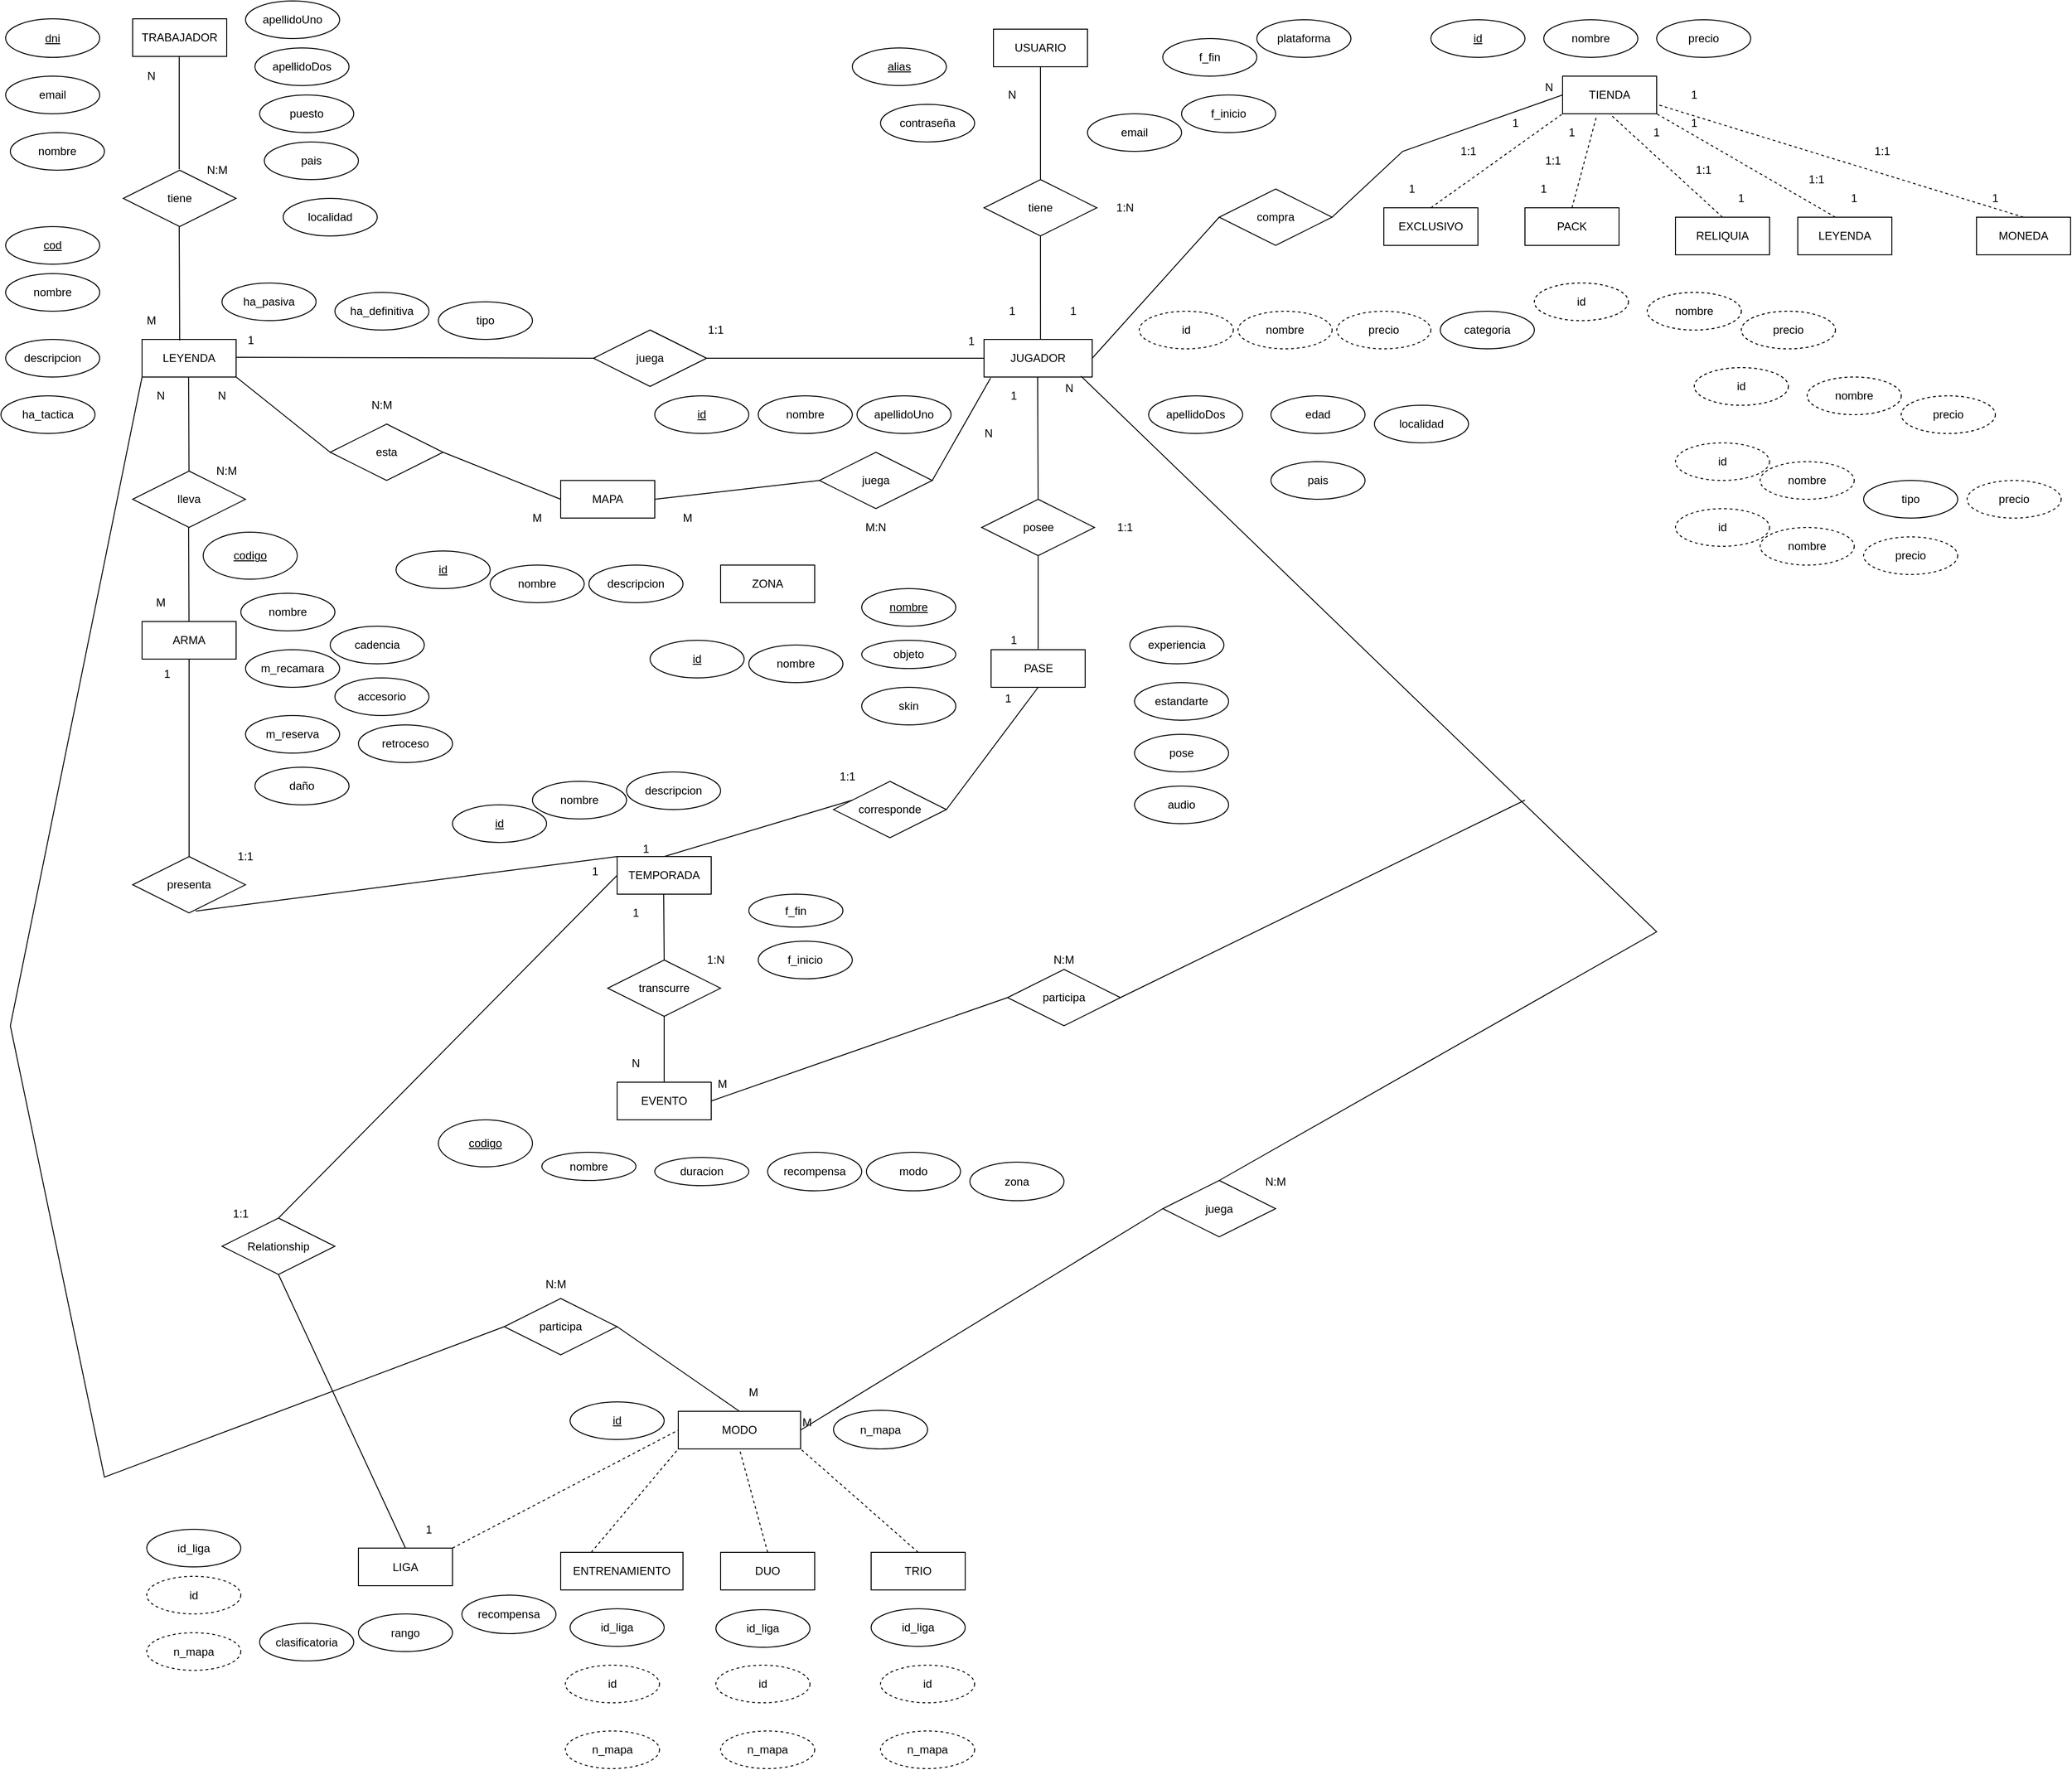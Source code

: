 <mxfile version="13.6.4" type="device"><diagram id="OpJ9rPGcbIPehEQFeCrA" name="Page-1"><mxGraphModel dx="868" dy="451" grid="1" gridSize="10" guides="1" tooltips="1" connect="1" arrows="1" fold="1" page="1" pageScale="1" pageWidth="2339" pageHeight="3300" math="0" shadow="0"><root><mxCell id="0"/><mxCell id="1" parent="0"/><mxCell id="3ivWLIvAnxg_gIfKYhiR-1" value="USUARIO" style="whiteSpace=wrap;html=1;align=center;" parent="1" vertex="1"><mxGeometry x="1075" y="450" width="100" height="40" as="geometry"/></mxCell><mxCell id="3ivWLIvAnxg_gIfKYhiR-7" value="TRABAJADOR" style="whiteSpace=wrap;html=1;align=center;" parent="1" vertex="1"><mxGeometry x="160" y="439" width="100" height="40" as="geometry"/></mxCell><mxCell id="3ivWLIvAnxg_gIfKYhiR-8" value="LEYENDA" style="whiteSpace=wrap;html=1;align=center;" parent="1" vertex="1"><mxGeometry x="170" y="780" width="100" height="40" as="geometry"/></mxCell><mxCell id="3ivWLIvAnxg_gIfKYhiR-9" value="MAPA" style="whiteSpace=wrap;html=1;align=center;" parent="1" vertex="1"><mxGeometry x="615" y="930" width="100" height="40" as="geometry"/></mxCell><mxCell id="3ivWLIvAnxg_gIfKYhiR-10" value="TEMPORADA" style="whiteSpace=wrap;html=1;align=center;" parent="1" vertex="1"><mxGeometry x="675" y="1330" width="100" height="40" as="geometry"/></mxCell><mxCell id="3ivWLIvAnxg_gIfKYhiR-11" value="PASE" style="whiteSpace=wrap;html=1;align=center;" parent="1" vertex="1"><mxGeometry x="1072.5" y="1110" width="100" height="40" as="geometry"/></mxCell><mxCell id="3ivWLIvAnxg_gIfKYhiR-12" value="LIGA" style="whiteSpace=wrap;html=1;align=center;" parent="1" vertex="1"><mxGeometry x="400" y="2065.5" width="100" height="40" as="geometry"/></mxCell><mxCell id="3ivWLIvAnxg_gIfKYhiR-13" value="ARMA" style="whiteSpace=wrap;html=1;align=center;" parent="1" vertex="1"><mxGeometry x="170" y="1080" width="100" height="40" as="geometry"/></mxCell><mxCell id="3ivWLIvAnxg_gIfKYhiR-16" value="DUO" style="whiteSpace=wrap;html=1;align=center;" parent="1" vertex="1"><mxGeometry x="785" y="2070" width="100" height="40" as="geometry"/></mxCell><mxCell id="3ivWLIvAnxg_gIfKYhiR-17" value="TRIO" style="whiteSpace=wrap;html=1;align=center;" parent="1" vertex="1"><mxGeometry x="945" y="2070" width="100" height="40" as="geometry"/></mxCell><mxCell id="3ivWLIvAnxg_gIfKYhiR-18" value="ENTRENAMIENTO" style="whiteSpace=wrap;html=1;align=center;" parent="1" vertex="1"><mxGeometry x="615" y="2070" width="130" height="40" as="geometry"/></mxCell><mxCell id="3ivWLIvAnxg_gIfKYhiR-19" value="EVENTO" style="whiteSpace=wrap;html=1;align=center;" parent="1" vertex="1"><mxGeometry x="675" y="1570" width="100" height="40" as="geometry"/></mxCell><mxCell id="3ivWLIvAnxg_gIfKYhiR-22" value="apellidoUno" style="ellipse;whiteSpace=wrap;html=1;align=center;" parent="1" vertex="1"><mxGeometry x="930" y="840" width="100" height="40" as="geometry"/></mxCell><mxCell id="3ivWLIvAnxg_gIfKYhiR-23" value="apellidoDos" style="ellipse;whiteSpace=wrap;html=1;align=center;" parent="1" vertex="1"><mxGeometry x="1240" y="840" width="100" height="40" as="geometry"/></mxCell><mxCell id="3ivWLIvAnxg_gIfKYhiR-24" value="nombre" style="ellipse;whiteSpace=wrap;html=1;align=center;" parent="1" vertex="1"><mxGeometry x="825" y="840" width="100" height="40" as="geometry"/></mxCell><mxCell id="3ivWLIvAnxg_gIfKYhiR-25" value="email" style="ellipse;whiteSpace=wrap;html=1;align=center;" parent="1" vertex="1"><mxGeometry x="1175" y="540" width="100" height="40" as="geometry"/></mxCell><mxCell id="3ivWLIvAnxg_gIfKYhiR-26" value="f_inicio" style="ellipse;whiteSpace=wrap;html=1;align=center;" parent="1" vertex="1"><mxGeometry x="1275" y="520" width="100" height="40" as="geometry"/></mxCell><mxCell id="3ivWLIvAnxg_gIfKYhiR-28" value="f_fin" style="ellipse;whiteSpace=wrap;html=1;align=center;" parent="1" vertex="1"><mxGeometry x="1255" y="460" width="100" height="40" as="geometry"/></mxCell><mxCell id="3ivWLIvAnxg_gIfKYhiR-29" value="contraseña" style="ellipse;whiteSpace=wrap;html=1;align=center;" parent="1" vertex="1"><mxGeometry x="955" y="530" width="100" height="40" as="geometry"/></mxCell><mxCell id="3ivWLIvAnxg_gIfKYhiR-31" value="JUGADOR" style="whiteSpace=wrap;html=1;align=center;" parent="1" vertex="1"><mxGeometry x="1065" y="780" width="115" height="40" as="geometry"/></mxCell><mxCell id="3ivWLIvAnxg_gIfKYhiR-32" value="plataforma" style="ellipse;whiteSpace=wrap;html=1;align=center;" parent="1" vertex="1"><mxGeometry x="1355" y="440" width="100" height="40" as="geometry"/></mxCell><mxCell id="3ivWLIvAnxg_gIfKYhiR-33" value="edad" style="ellipse;whiteSpace=wrap;html=1;align=center;" parent="1" vertex="1"><mxGeometry x="1370" y="840" width="100" height="40" as="geometry"/></mxCell><mxCell id="3ivWLIvAnxg_gIfKYhiR-36" value="id" style="ellipse;whiteSpace=wrap;html=1;align=center;fontStyle=4;" parent="1" vertex="1"><mxGeometry x="715" y="840" width="100" height="40" as="geometry"/></mxCell><mxCell id="3ivWLIvAnxg_gIfKYhiR-37" value="alias" style="ellipse;whiteSpace=wrap;html=1;align=center;fontStyle=4;" parent="1" vertex="1"><mxGeometry x="925" y="470" width="100" height="40" as="geometry"/></mxCell><mxCell id="3ivWLIvAnxg_gIfKYhiR-39" value="dni" style="ellipse;whiteSpace=wrap;html=1;align=center;fontStyle=4;" parent="1" vertex="1"><mxGeometry x="25" y="439" width="100" height="41" as="geometry"/></mxCell><mxCell id="3ivWLIvAnxg_gIfKYhiR-40" value="apellidoUno" style="ellipse;whiteSpace=wrap;html=1;align=center;" parent="1" vertex="1"><mxGeometry x="280" y="420" width="100" height="40" as="geometry"/></mxCell><mxCell id="3ivWLIvAnxg_gIfKYhiR-41" value="apellidoDos" style="ellipse;whiteSpace=wrap;html=1;align=center;" parent="1" vertex="1"><mxGeometry x="290" y="470" width="100" height="40" as="geometry"/></mxCell><mxCell id="3ivWLIvAnxg_gIfKYhiR-42" value="nombre" style="ellipse;whiteSpace=wrap;html=1;align=center;" parent="1" vertex="1"><mxGeometry x="30" y="560" width="100" height="40" as="geometry"/></mxCell><mxCell id="3ivWLIvAnxg_gIfKYhiR-44" value="email" style="ellipse;whiteSpace=wrap;html=1;align=center;" parent="1" vertex="1"><mxGeometry x="25" y="500" width="100" height="40" as="geometry"/></mxCell><mxCell id="3ivWLIvAnxg_gIfKYhiR-45" value="puesto" style="ellipse;whiteSpace=wrap;html=1;align=center;" parent="1" vertex="1"><mxGeometry x="295" y="520" width="100" height="40" as="geometry"/></mxCell><mxCell id="3ivWLIvAnxg_gIfKYhiR-46" value="pais" style="ellipse;whiteSpace=wrap;html=1;align=center;" parent="1" vertex="1"><mxGeometry x="300" y="570" width="100" height="40" as="geometry"/></mxCell><mxCell id="3ivWLIvAnxg_gIfKYhiR-47" value="localidad" style="ellipse;whiteSpace=wrap;html=1;align=center;" parent="1" vertex="1"><mxGeometry x="320" y="630" width="100" height="40" as="geometry"/></mxCell><mxCell id="3ivWLIvAnxg_gIfKYhiR-48" value="pais" style="ellipse;whiteSpace=wrap;html=1;align=center;" parent="1" vertex="1"><mxGeometry x="1370" y="910" width="100" height="40" as="geometry"/></mxCell><mxCell id="3ivWLIvAnxg_gIfKYhiR-49" value="localidad" style="ellipse;whiteSpace=wrap;html=1;align=center;" parent="1" vertex="1"><mxGeometry x="1480" y="850" width="100" height="40" as="geometry"/></mxCell><mxCell id="3ivWLIvAnxg_gIfKYhiR-50" value="nombre" style="ellipse;whiteSpace=wrap;html=1;align=center;" parent="1" vertex="1"><mxGeometry x="25" y="710" width="100" height="40" as="geometry"/></mxCell><mxCell id="3ivWLIvAnxg_gIfKYhiR-51" value="descripcion" style="ellipse;whiteSpace=wrap;html=1;align=center;" parent="1" vertex="1"><mxGeometry x="25" y="780" width="100" height="40" as="geometry"/></mxCell><mxCell id="3ivWLIvAnxg_gIfKYhiR-54" value="cod" style="ellipse;whiteSpace=wrap;html=1;align=center;fontStyle=4;" parent="1" vertex="1"><mxGeometry x="25" y="660" width="100" height="40" as="geometry"/></mxCell><mxCell id="3ivWLIvAnxg_gIfKYhiR-55" value="ha_tactica" style="ellipse;whiteSpace=wrap;html=1;align=center;" parent="1" vertex="1"><mxGeometry x="20" y="840" width="100" height="40" as="geometry"/></mxCell><mxCell id="3ivWLIvAnxg_gIfKYhiR-56" value="ha_pasiva" style="ellipse;whiteSpace=wrap;html=1;align=center;" parent="1" vertex="1"><mxGeometry x="255" y="720" width="100" height="40" as="geometry"/></mxCell><mxCell id="3ivWLIvAnxg_gIfKYhiR-57" value="ha_definitiva" style="ellipse;whiteSpace=wrap;html=1;align=center;" parent="1" vertex="1"><mxGeometry x="375" y="730" width="100" height="40" as="geometry"/></mxCell><mxCell id="3ivWLIvAnxg_gIfKYhiR-58" value="tipo" style="ellipse;whiteSpace=wrap;html=1;align=center;" parent="1" vertex="1"><mxGeometry x="485" y="740" width="100" height="40" as="geometry"/></mxCell><mxCell id="3ivWLIvAnxg_gIfKYhiR-59" value="id" style="ellipse;whiteSpace=wrap;html=1;align=center;fontStyle=4;" parent="1" vertex="1"><mxGeometry x="500" y="1275" width="100" height="40" as="geometry"/></mxCell><mxCell id="3ivWLIvAnxg_gIfKYhiR-60" value="nombre" style="ellipse;whiteSpace=wrap;html=1;align=center;" parent="1" vertex="1"><mxGeometry x="585" y="1250" width="100" height="40" as="geometry"/></mxCell><mxCell id="3ivWLIvAnxg_gIfKYhiR-61" value="f_inicio" style="ellipse;whiteSpace=wrap;html=1;align=center;" parent="1" vertex="1"><mxGeometry x="825" y="1420" width="100" height="40" as="geometry"/></mxCell><mxCell id="3ivWLIvAnxg_gIfKYhiR-62" value="f_fin" style="ellipse;whiteSpace=wrap;html=1;align=center;" parent="1" vertex="1"><mxGeometry x="815" y="1370" width="100" height="35" as="geometry"/></mxCell><mxCell id="3ivWLIvAnxg_gIfKYhiR-64" value="descripcion" style="ellipse;whiteSpace=wrap;html=1;align=center;" parent="1" vertex="1"><mxGeometry x="685" y="1240" width="100" height="40" as="geometry"/></mxCell><mxCell id="3ivWLIvAnxg_gIfKYhiR-67" value="descripcion" style="ellipse;whiteSpace=wrap;html=1;align=center;" parent="1" vertex="1"><mxGeometry x="645" y="1020" width="100" height="40" as="geometry"/></mxCell><mxCell id="PjXVe1Uv_4ituTJSpdPU-1" value="nombre" style="ellipse;whiteSpace=wrap;html=1;align=center;fontStyle=4;" parent="1" vertex="1"><mxGeometry x="935" y="1045" width="100" height="40" as="geometry"/></mxCell><mxCell id="PjXVe1Uv_4ituTJSpdPU-2" value="objeto" style="ellipse;whiteSpace=wrap;html=1;align=center;" parent="1" vertex="1"><mxGeometry x="935" y="1100" width="100" height="30" as="geometry"/></mxCell><mxCell id="PjXVe1Uv_4ituTJSpdPU-3" value="skin" style="ellipse;whiteSpace=wrap;html=1;align=center;" parent="1" vertex="1"><mxGeometry x="935" y="1150" width="100" height="40" as="geometry"/></mxCell><mxCell id="PjXVe1Uv_4ituTJSpdPU-4" value="audio" style="ellipse;whiteSpace=wrap;html=1;align=center;" parent="1" vertex="1"><mxGeometry x="1225" y="1255" width="100" height="40" as="geometry"/></mxCell><mxCell id="PjXVe1Uv_4ituTJSpdPU-5" value="pose" style="ellipse;whiteSpace=wrap;html=1;align=center;" parent="1" vertex="1"><mxGeometry x="1225" y="1200" width="100" height="40" as="geometry"/></mxCell><mxCell id="PjXVe1Uv_4ituTJSpdPU-6" value="estandarte" style="ellipse;whiteSpace=wrap;html=1;align=center;" parent="1" vertex="1"><mxGeometry x="1225" y="1145" width="100" height="40" as="geometry"/></mxCell><mxCell id="PjXVe1Uv_4ituTJSpdPU-7" value="experiencia" style="ellipse;whiteSpace=wrap;html=1;align=center;" parent="1" vertex="1"><mxGeometry x="1220" y="1085" width="100" height="40" as="geometry"/></mxCell><mxCell id="PjXVe1Uv_4ituTJSpdPU-9" value="rango" style="ellipse;whiteSpace=wrap;html=1;align=center;" parent="1" vertex="1"><mxGeometry x="400" y="2135.5" width="100" height="40" as="geometry"/></mxCell><mxCell id="PjXVe1Uv_4ituTJSpdPU-14" value="recompensa" style="ellipse;whiteSpace=wrap;html=1;align=center;" parent="1" vertex="1"><mxGeometry x="510" y="2115.5" width="100" height="41" as="geometry"/></mxCell><mxCell id="PjXVe1Uv_4ituTJSpdPU-21" value="nombre" style="ellipse;whiteSpace=wrap;html=1;align=center;" parent="1" vertex="1"><mxGeometry x="275" y="1050" width="100" height="40" as="geometry"/></mxCell><mxCell id="PjXVe1Uv_4ituTJSpdPU-22" value="m_recamara" style="ellipse;whiteSpace=wrap;html=1;align=center;" parent="1" vertex="1"><mxGeometry x="280" y="1110" width="100" height="40" as="geometry"/></mxCell><mxCell id="PjXVe1Uv_4ituTJSpdPU-23" value="m_reserva" style="ellipse;whiteSpace=wrap;html=1;align=center;" parent="1" vertex="1"><mxGeometry x="280" y="1180" width="100" height="40" as="geometry"/></mxCell><mxCell id="PjXVe1Uv_4ituTJSpdPU-24" value="daño" style="ellipse;whiteSpace=wrap;html=1;align=center;" parent="1" vertex="1"><mxGeometry x="290" y="1235" width="100" height="40" as="geometry"/></mxCell><mxCell id="PjXVe1Uv_4ituTJSpdPU-25" value="retroceso" style="ellipse;whiteSpace=wrap;html=1;align=center;" parent="1" vertex="1"><mxGeometry x="400" y="1190" width="100" height="40" as="geometry"/></mxCell><mxCell id="PjXVe1Uv_4ituTJSpdPU-26" value="accesorio" style="ellipse;whiteSpace=wrap;html=1;align=center;" parent="1" vertex="1"><mxGeometry x="375" y="1140" width="100" height="40" as="geometry"/></mxCell><mxCell id="PjXVe1Uv_4ituTJSpdPU-27" value="codigo" style="ellipse;whiteSpace=wrap;html=1;align=center;fontStyle=4;" parent="1" vertex="1"><mxGeometry x="235" y="985" width="100" height="50" as="geometry"/></mxCell><mxCell id="PjXVe1Uv_4ituTJSpdPU-28" value="cadencia" style="ellipse;whiteSpace=wrap;html=1;align=center;" parent="1" vertex="1"><mxGeometry x="370" y="1085" width="100" height="40" as="geometry"/></mxCell><mxCell id="PjXVe1Uv_4ituTJSpdPU-29" value="duracion" style="ellipse;whiteSpace=wrap;html=1;align=center;" parent="1" vertex="1"><mxGeometry x="715" y="1650" width="100" height="30" as="geometry"/></mxCell><mxCell id="PjXVe1Uv_4ituTJSpdPU-31" value="nombre" style="ellipse;whiteSpace=wrap;html=1;align=center;" parent="1" vertex="1"><mxGeometry x="595" y="1644.5" width="100" height="30" as="geometry"/></mxCell><mxCell id="PjXVe1Uv_4ituTJSpdPU-32" value="recompensa" style="ellipse;whiteSpace=wrap;html=1;align=center;" parent="1" vertex="1"><mxGeometry x="835" y="1644.5" width="100" height="41" as="geometry"/></mxCell><mxCell id="PjXVe1Uv_4ituTJSpdPU-33" value="modo" style="ellipse;whiteSpace=wrap;html=1;align=center;" parent="1" vertex="1"><mxGeometry x="940" y="1644.5" width="100" height="41" as="geometry"/></mxCell><mxCell id="PjXVe1Uv_4ituTJSpdPU-34" value="zona" style="ellipse;whiteSpace=wrap;html=1;align=center;" parent="1" vertex="1"><mxGeometry x="1050" y="1655" width="100" height="41" as="geometry"/></mxCell><mxCell id="PjXVe1Uv_4ituTJSpdPU-35" value="codigo" style="ellipse;whiteSpace=wrap;html=1;align=center;fontStyle=4;" parent="1" vertex="1"><mxGeometry x="485" y="1610" width="100" height="50" as="geometry"/></mxCell><mxCell id="PjXVe1Uv_4ituTJSpdPU-36" value="n_mapa" style="ellipse;whiteSpace=wrap;html=1;align=center;" parent="1" vertex="1"><mxGeometry x="905" y="1919" width="100" height="41" as="geometry"/></mxCell><mxCell id="PjXVe1Uv_4ituTJSpdPU-40" value="MODO" style="whiteSpace=wrap;html=1;align=center;" parent="1" vertex="1"><mxGeometry x="740" y="1920" width="130" height="40" as="geometry"/></mxCell><mxCell id="PjXVe1Uv_4ituTJSpdPU-42" value="id" style="ellipse;whiteSpace=wrap;html=1;align=center;fontStyle=4;" parent="1" vertex="1"><mxGeometry x="625" y="1910" width="100" height="40" as="geometry"/></mxCell><mxCell id="PjXVe1Uv_4ituTJSpdPU-43" value="n_mapa" style="ellipse;whiteSpace=wrap;html=1;align=center;dashed=1;" parent="1" vertex="1"><mxGeometry x="620" y="2260" width="100" height="40" as="geometry"/></mxCell><mxCell id="PjXVe1Uv_4ituTJSpdPU-44" value="n_mapa" style="ellipse;whiteSpace=wrap;html=1;align=center;dashed=1;" parent="1" vertex="1"><mxGeometry x="955" y="2260" width="100" height="40" as="geometry"/></mxCell><mxCell id="PjXVe1Uv_4ituTJSpdPU-45" value="n_mapa" style="ellipse;whiteSpace=wrap;html=1;align=center;dashed=1;" parent="1" vertex="1"><mxGeometry x="785" y="2260" width="100" height="40" as="geometry"/></mxCell><mxCell id="PjXVe1Uv_4ituTJSpdPU-46" value="tiene" style="shape=rhombus;perimeter=rhombusPerimeter;whiteSpace=wrap;html=1;align=center;" parent="1" vertex="1"><mxGeometry x="1065" y="610" width="120" height="60" as="geometry"/></mxCell><mxCell id="PjXVe1Uv_4ituTJSpdPU-51" value="" style="endArrow=none;html=1;rounded=0;entryX=0.5;entryY=1;entryDx=0;entryDy=0;exitX=0.5;exitY=0;exitDx=0;exitDy=0;" parent="1" source="PjXVe1Uv_4ituTJSpdPU-46" target="3ivWLIvAnxg_gIfKYhiR-1" edge="1"><mxGeometry relative="1" as="geometry"><mxPoint x="955" y="650" as="sourcePoint"/><mxPoint x="1115" y="650" as="targetPoint"/></mxGeometry></mxCell><mxCell id="PjXVe1Uv_4ituTJSpdPU-53" value="N" style="text;html=1;strokeColor=none;fillColor=none;align=center;verticalAlign=middle;whiteSpace=wrap;rounded=0;" parent="1" vertex="1"><mxGeometry x="1075" y="510" width="40" height="20" as="geometry"/></mxCell><mxCell id="PjXVe1Uv_4ituTJSpdPU-55" value="1" style="text;html=1;strokeColor=none;fillColor=none;align=center;verticalAlign=middle;whiteSpace=wrap;rounded=0;" parent="1" vertex="1"><mxGeometry x="1075" y="740" width="40" height="20" as="geometry"/></mxCell><mxCell id="PjXVe1Uv_4ituTJSpdPU-57" value="" style="endArrow=none;html=1;rounded=0;entryX=0.5;entryY=1;entryDx=0;entryDy=0;exitX=0.522;exitY=0;exitDx=0;exitDy=0;exitPerimeter=0;" parent="1" source="3ivWLIvAnxg_gIfKYhiR-31" edge="1"><mxGeometry relative="1" as="geometry"><mxPoint x="1125" y="770" as="sourcePoint"/><mxPoint x="1125" y="670" as="targetPoint"/></mxGeometry></mxCell><mxCell id="PjXVe1Uv_4ituTJSpdPU-58" value="1:N" style="text;html=1;strokeColor=none;fillColor=none;align=center;verticalAlign=middle;whiteSpace=wrap;rounded=0;" parent="1" vertex="1"><mxGeometry x="1195" y="630" width="40" height="20" as="geometry"/></mxCell><mxCell id="PjXVe1Uv_4ituTJSpdPU-60" value="juega" style="shape=rhombus;perimeter=rhombusPerimeter;whiteSpace=wrap;html=1;align=center;" parent="1" vertex="1"><mxGeometry x="650" y="770" width="120" height="60" as="geometry"/></mxCell><mxCell id="PjXVe1Uv_4ituTJSpdPU-61" value="1:1" style="text;html=1;strokeColor=none;fillColor=none;align=center;verticalAlign=middle;whiteSpace=wrap;rounded=0;" parent="1" vertex="1"><mxGeometry x="760" y="760" width="40" height="20" as="geometry"/></mxCell><mxCell id="PjXVe1Uv_4ituTJSpdPU-62" value="" style="endArrow=none;html=1;rounded=0;entryX=0;entryY=0.5;entryDx=0;entryDy=0;exitX=1;exitY=0.5;exitDx=0;exitDy=0;" parent="1" source="PjXVe1Uv_4ituTJSpdPU-60" target="3ivWLIvAnxg_gIfKYhiR-31" edge="1"><mxGeometry relative="1" as="geometry"><mxPoint x="770" y="789.5" as="sourcePoint"/><mxPoint x="930" y="789.5" as="targetPoint"/></mxGeometry></mxCell><mxCell id="PjXVe1Uv_4ituTJSpdPU-63" value="1" style="resizable=0;html=1;align=right;verticalAlign=bottom;" parent="PjXVe1Uv_4ituTJSpdPU-62" connectable="0" vertex="1"><mxGeometry x="1" relative="1" as="geometry"><mxPoint x="-10" y="-10" as="offset"/></mxGeometry></mxCell><mxCell id="PjXVe1Uv_4ituTJSpdPU-64" value="" style="endArrow=none;html=1;rounded=0;entryX=0;entryY=0.5;entryDx=0;entryDy=0;" parent="1" target="PjXVe1Uv_4ituTJSpdPU-60" edge="1"><mxGeometry relative="1" as="geometry"><mxPoint x="270" y="799" as="sourcePoint"/><mxPoint x="575" y="799.5" as="targetPoint"/></mxGeometry></mxCell><mxCell id="PjXVe1Uv_4ituTJSpdPU-65" value="1" style="resizable=0;html=1;align=right;verticalAlign=bottom;" parent="PjXVe1Uv_4ituTJSpdPU-64" connectable="0" vertex="1"><mxGeometry x="1" relative="1" as="geometry"><mxPoint x="-360" y="-10" as="offset"/></mxGeometry></mxCell><mxCell id="PjXVe1Uv_4ituTJSpdPU-67" value="juega" style="shape=rhombus;perimeter=rhombusPerimeter;whiteSpace=wrap;html=1;align=center;" parent="1" vertex="1"><mxGeometry x="650" y="770" width="120" height="60" as="geometry"/></mxCell><mxCell id="PjXVe1Uv_4ituTJSpdPU-69" value="" style="endArrow=none;html=1;rounded=0;entryX=0.5;entryY=1;entryDx=0;entryDy=0;exitX=0.4;exitY=0.025;exitDx=0;exitDy=0;exitPerimeter=0;" parent="1" source="3ivWLIvAnxg_gIfKYhiR-8" edge="1"><mxGeometry relative="1" as="geometry"><mxPoint x="210" y="750" as="sourcePoint"/><mxPoint x="209.5" y="660" as="targetPoint"/></mxGeometry></mxCell><mxCell id="PjXVe1Uv_4ituTJSpdPU-70" value="" style="endArrow=none;html=1;rounded=0;entryX=0.5;entryY=1;entryDx=0;entryDy=0;exitX=0.5;exitY=0;exitDx=0;exitDy=0;" parent="1" edge="1"><mxGeometry relative="1" as="geometry"><mxPoint x="209.5" y="599" as="sourcePoint"/><mxPoint x="209.5" y="479" as="targetPoint"/></mxGeometry></mxCell><mxCell id="PjXVe1Uv_4ituTJSpdPU-72" value="tiene" style="shape=rhombus;perimeter=rhombusPerimeter;whiteSpace=wrap;html=1;align=center;" parent="1" vertex="1"><mxGeometry x="150" y="600" width="120" height="60" as="geometry"/></mxCell><mxCell id="PjXVe1Uv_4ituTJSpdPU-73" value="N:M" style="text;html=1;strokeColor=none;fillColor=none;align=center;verticalAlign=middle;whiteSpace=wrap;rounded=0;" parent="1" vertex="1"><mxGeometry x="230" y="590" width="40" height="20" as="geometry"/></mxCell><mxCell id="PjXVe1Uv_4ituTJSpdPU-74" value="N" style="text;html=1;strokeColor=none;fillColor=none;align=center;verticalAlign=middle;whiteSpace=wrap;rounded=0;" parent="1" vertex="1"><mxGeometry x="160" y="490" width="40" height="20" as="geometry"/></mxCell><mxCell id="PjXVe1Uv_4ituTJSpdPU-75" value="M" style="text;html=1;strokeColor=none;fillColor=none;align=center;verticalAlign=middle;whiteSpace=wrap;rounded=0;" parent="1" vertex="1"><mxGeometry x="160" y="750" width="40" height="20" as="geometry"/></mxCell><mxCell id="PjXVe1Uv_4ituTJSpdPU-79" value="id" style="ellipse;whiteSpace=wrap;html=1;align=center;dashed=1;" parent="1" vertex="1"><mxGeometry x="620" y="2190" width="100" height="40" as="geometry"/></mxCell><mxCell id="PjXVe1Uv_4ituTJSpdPU-80" value="id" style="ellipse;whiteSpace=wrap;html=1;align=center;dashed=1;" parent="1" vertex="1"><mxGeometry x="780" y="2190" width="100" height="40" as="geometry"/></mxCell><mxCell id="PjXVe1Uv_4ituTJSpdPU-81" value="id" style="ellipse;whiteSpace=wrap;html=1;align=center;dashed=1;" parent="1" vertex="1"><mxGeometry x="955" y="2190" width="100" height="40" as="geometry"/></mxCell><mxCell id="PjXVe1Uv_4ituTJSpdPU-82" value="posee" style="shape=rhombus;perimeter=rhombusPerimeter;whiteSpace=wrap;html=1;align=center;" parent="1" vertex="1"><mxGeometry x="1062.5" y="950" width="120" height="60" as="geometry"/></mxCell><mxCell id="PjXVe1Uv_4ituTJSpdPU-83" value="" style="endArrow=none;html=1;rounded=0;exitX=0.5;exitY=0;exitDx=0;exitDy=0;entryX=0.5;entryY=1;entryDx=0;entryDy=0;" parent="1" source="3ivWLIvAnxg_gIfKYhiR-11" target="PjXVe1Uv_4ituTJSpdPU-82" edge="1"><mxGeometry relative="1" as="geometry"><mxPoint x="1119" y="1150" as="sourcePoint"/><mxPoint x="1119" y="1010" as="targetPoint"/></mxGeometry></mxCell><mxCell id="PjXVe1Uv_4ituTJSpdPU-85" value="" style="endArrow=none;html=1;rounded=0;exitX=0.5;exitY=0;exitDx=0;exitDy=0;" parent="1" source="PjXVe1Uv_4ituTJSpdPU-82" edge="1"><mxGeometry relative="1" as="geometry"><mxPoint x="1123" y="930" as="sourcePoint"/><mxPoint x="1122" y="820" as="targetPoint"/></mxGeometry></mxCell><mxCell id="PjXVe1Uv_4ituTJSpdPU-86" value="1:1" style="text;html=1;strokeColor=none;fillColor=none;align=center;verticalAlign=middle;whiteSpace=wrap;rounded=0;" parent="1" vertex="1"><mxGeometry x="1195" y="970" width="40" height="20" as="geometry"/></mxCell><mxCell id="PjXVe1Uv_4ituTJSpdPU-88" value="1" style="resizable=0;html=1;align=right;verticalAlign=bottom;" parent="1" connectable="0" vertex="1"><mxGeometry x="1055" y="770" as="geometry"><mxPoint x="45" y="78" as="offset"/></mxGeometry></mxCell><mxCell id="PjXVe1Uv_4ituTJSpdPU-89" value="1" style="resizable=0;html=1;align=right;verticalAlign=bottom;" parent="1" connectable="0" vertex="1"><mxGeometry x="1055" y="1030" as="geometry"><mxPoint x="45" y="78" as="offset"/></mxGeometry></mxCell><mxCell id="_RUE8CeRTio3EogM7BUZ-1" value="lleva" style="shape=rhombus;perimeter=rhombusPerimeter;whiteSpace=wrap;html=1;align=center;" parent="1" vertex="1"><mxGeometry x="160" y="920" width="120" height="60" as="geometry"/></mxCell><mxCell id="_RUE8CeRTio3EogM7BUZ-2" value="" style="endArrow=none;html=1;rounded=0;entryX=0.5;entryY=1;entryDx=0;entryDy=0;" parent="1" source="_RUE8CeRTio3EogM7BUZ-1" edge="1"><mxGeometry relative="1" as="geometry"><mxPoint x="220" y="890" as="sourcePoint"/><mxPoint x="219.5" y="820" as="targetPoint"/></mxGeometry></mxCell><mxCell id="_RUE8CeRTio3EogM7BUZ-3" value="" style="endArrow=none;html=1;rounded=0;entryX=0.5;entryY=1;entryDx=0;entryDy=0;" parent="1" edge="1"><mxGeometry relative="1" as="geometry"><mxPoint x="219.885" y="1080.058" as="sourcePoint"/><mxPoint x="219.5" y="980" as="targetPoint"/></mxGeometry></mxCell><mxCell id="_RUE8CeRTio3EogM7BUZ-4" value="N" style="text;html=1;strokeColor=none;fillColor=none;align=center;verticalAlign=middle;whiteSpace=wrap;rounded=0;" parent="1" vertex="1"><mxGeometry x="170" y="830" width="40" height="20" as="geometry"/></mxCell><mxCell id="_RUE8CeRTio3EogM7BUZ-5" value="M" style="text;html=1;strokeColor=none;fillColor=none;align=center;verticalAlign=middle;whiteSpace=wrap;rounded=0;" parent="1" vertex="1"><mxGeometry x="170" y="1050" width="40" height="20" as="geometry"/></mxCell><mxCell id="_RUE8CeRTio3EogM7BUZ-6" value="N:M" style="text;html=1;strokeColor=none;fillColor=none;align=center;verticalAlign=middle;whiteSpace=wrap;rounded=0;" parent="1" vertex="1"><mxGeometry x="240" y="910" width="40" height="20" as="geometry"/></mxCell><mxCell id="_RUE8CeRTio3EogM7BUZ-7" value="transcurre" style="shape=rhombus;perimeter=rhombusPerimeter;whiteSpace=wrap;html=1;align=center;" parent="1" vertex="1"><mxGeometry x="665" y="1440" width="120" height="60" as="geometry"/></mxCell><mxCell id="_RUE8CeRTio3EogM7BUZ-8" value="" style="endArrow=none;html=1;rounded=0;entryX=0.5;entryY=1;entryDx=0;entryDy=0;exitX=0.5;exitY=0;exitDx=0;exitDy=0;" parent="1" source="_RUE8CeRTio3EogM7BUZ-7" edge="1"><mxGeometry relative="1" as="geometry"><mxPoint x="725" y="1440" as="sourcePoint"/><mxPoint x="724.5" y="1370.5" as="targetPoint"/></mxGeometry></mxCell><mxCell id="_RUE8CeRTio3EogM7BUZ-10" value="" style="endArrow=none;html=1;rounded=0;entryX=0.5;entryY=1;entryDx=0;entryDy=0;exitX=0.5;exitY=0;exitDx=0;exitDy=0;" parent="1" target="_RUE8CeRTio3EogM7BUZ-7" edge="1"><mxGeometry relative="1" as="geometry"><mxPoint x="725" y="1570" as="sourcePoint"/><mxPoint x="724.5" y="1510.5" as="targetPoint"/></mxGeometry></mxCell><mxCell id="_RUE8CeRTio3EogM7BUZ-11" value="1" style="text;html=1;strokeColor=none;fillColor=none;align=center;verticalAlign=middle;whiteSpace=wrap;rounded=0;" parent="1" vertex="1"><mxGeometry x="675" y="1380" width="40" height="20" as="geometry"/></mxCell><mxCell id="_RUE8CeRTio3EogM7BUZ-12" value="N" style="text;html=1;strokeColor=none;fillColor=none;align=center;verticalAlign=middle;whiteSpace=wrap;rounded=0;" parent="1" vertex="1"><mxGeometry x="675" y="1540" width="40" height="20" as="geometry"/></mxCell><mxCell id="_RUE8CeRTio3EogM7BUZ-13" value="1:N" style="text;html=1;strokeColor=none;fillColor=none;align=center;verticalAlign=middle;whiteSpace=wrap;rounded=0;" parent="1" vertex="1"><mxGeometry x="760" y="1430" width="40" height="20" as="geometry"/></mxCell><mxCell id="_RUE8CeRTio3EogM7BUZ-15" value="juega" style="shape=rhombus;perimeter=rhombusPerimeter;whiteSpace=wrap;html=1;align=center;" parent="1" vertex="1"><mxGeometry x="890" y="900" width="120" height="60" as="geometry"/></mxCell><mxCell id="_RUE8CeRTio3EogM7BUZ-18" value="" style="endArrow=none;html=1;rounded=0;exitX=1;exitY=0.5;exitDx=0;exitDy=0;entryX=0;entryY=0.5;entryDx=0;entryDy=0;" parent="1" source="3ivWLIvAnxg_gIfKYhiR-9" target="_RUE8CeRTio3EogM7BUZ-15" edge="1"><mxGeometry relative="1" as="geometry"><mxPoint x="740" y="950" as="sourcePoint"/><mxPoint x="810" y="951" as="targetPoint"/></mxGeometry></mxCell><mxCell id="_RUE8CeRTio3EogM7BUZ-20" value="" style="endArrow=none;html=1;rounded=0;entryX=0.061;entryY=1.025;entryDx=0;entryDy=0;exitX=1;exitY=0.5;exitDx=0;exitDy=0;entryPerimeter=0;" parent="1" source="_RUE8CeRTio3EogM7BUZ-15" target="3ivWLIvAnxg_gIfKYhiR-31" edge="1"><mxGeometry relative="1" as="geometry"><mxPoint x="1000" y="930" as="sourcePoint"/><mxPoint x="1101.25" y="912.25" as="targetPoint"/></mxGeometry></mxCell><mxCell id="_RUE8CeRTio3EogM7BUZ-21" value="N" style="text;html=1;strokeColor=none;fillColor=none;align=center;verticalAlign=middle;whiteSpace=wrap;rounded=0;" parent="1" vertex="1"><mxGeometry x="1050" y="870" width="40" height="20" as="geometry"/></mxCell><mxCell id="_RUE8CeRTio3EogM7BUZ-22" value="M" style="text;html=1;strokeColor=none;fillColor=none;align=center;verticalAlign=middle;whiteSpace=wrap;rounded=0;" parent="1" vertex="1"><mxGeometry x="730" y="960" width="40" height="20" as="geometry"/></mxCell><mxCell id="_RUE8CeRTio3EogM7BUZ-24" value="esta" style="shape=rhombus;perimeter=rhombusPerimeter;whiteSpace=wrap;html=1;align=center;" parent="1" vertex="1"><mxGeometry x="370" y="870" width="120" height="60" as="geometry"/></mxCell><mxCell id="_RUE8CeRTio3EogM7BUZ-25" value="" style="endArrow=none;html=1;rounded=0;exitX=1;exitY=1;exitDx=0;exitDy=0;entryX=0;entryY=0.5;entryDx=0;entryDy=0;" parent="1" source="3ivWLIvAnxg_gIfKYhiR-8" target="_RUE8CeRTio3EogM7BUZ-24" edge="1"><mxGeometry relative="1" as="geometry"><mxPoint x="270" y="860" as="sourcePoint"/><mxPoint x="445" y="840" as="targetPoint"/></mxGeometry></mxCell><mxCell id="_RUE8CeRTio3EogM7BUZ-26" value="" style="endArrow=none;html=1;rounded=0;entryX=0;entryY=0.5;entryDx=0;entryDy=0;" parent="1" target="3ivWLIvAnxg_gIfKYhiR-9" edge="1"><mxGeometry relative="1" as="geometry"><mxPoint x="490" y="900" as="sourcePoint"/><mxPoint x="590" y="890" as="targetPoint"/></mxGeometry></mxCell><mxCell id="_RUE8CeRTio3EogM7BUZ-27" value="M:N" style="text;html=1;strokeColor=none;fillColor=none;align=center;verticalAlign=middle;whiteSpace=wrap;rounded=0;" parent="1" vertex="1"><mxGeometry x="930" y="970" width="40" height="20" as="geometry"/></mxCell><mxCell id="_RUE8CeRTio3EogM7BUZ-28" value="M" style="text;html=1;strokeColor=none;fillColor=none;align=center;verticalAlign=middle;whiteSpace=wrap;rounded=0;" parent="1" vertex="1"><mxGeometry x="570" y="960" width="40" height="20" as="geometry"/></mxCell><mxCell id="_RUE8CeRTio3EogM7BUZ-29" value="N" style="text;html=1;strokeColor=none;fillColor=none;align=center;verticalAlign=middle;whiteSpace=wrap;rounded=0;" parent="1" vertex="1"><mxGeometry x="235" y="830" width="40" height="20" as="geometry"/></mxCell><mxCell id="_RUE8CeRTio3EogM7BUZ-30" value="N:M" style="text;html=1;strokeColor=none;fillColor=none;align=center;verticalAlign=middle;whiteSpace=wrap;rounded=0;" parent="1" vertex="1"><mxGeometry x="405" y="840" width="40" height="20" as="geometry"/></mxCell><mxCell id="ec6OSTlm9SBcLSYi0SMa-1" value="n_mapa" style="ellipse;whiteSpace=wrap;html=1;align=center;dashed=1;" parent="1" vertex="1"><mxGeometry x="175" y="2155.5" width="100" height="40" as="geometry"/></mxCell><mxCell id="ec6OSTlm9SBcLSYi0SMa-2" value="id" style="ellipse;whiteSpace=wrap;html=1;align=center;dashed=1;" parent="1" vertex="1"><mxGeometry x="175" y="2095.5" width="100" height="40" as="geometry"/></mxCell><mxCell id="ec6OSTlm9SBcLSYi0SMa-3" value="clasificatoria" style="ellipse;whiteSpace=wrap;html=1;align=center;" parent="1" vertex="1"><mxGeometry x="295" y="2145.5" width="100" height="40" as="geometry"/></mxCell><mxCell id="ec6OSTlm9SBcLSYi0SMa-5" value="Relationship" style="shape=rhombus;perimeter=rhombusPerimeter;whiteSpace=wrap;html=1;align=center;" parent="1" vertex="1"><mxGeometry x="255" y="1714.5" width="120" height="60" as="geometry"/></mxCell><mxCell id="ec6OSTlm9SBcLSYi0SMa-6" value="" style="endArrow=none;html=1;rounded=0;exitX=0.5;exitY=0;exitDx=0;exitDy=0;entryX=0;entryY=0.5;entryDx=0;entryDy=0;" parent="1" source="ec6OSTlm9SBcLSYi0SMa-5" target="3ivWLIvAnxg_gIfKYhiR-10" edge="1"><mxGeometry relative="1" as="geometry"><mxPoint x="314.5" y="1680" as="sourcePoint"/><mxPoint x="470" y="1460" as="targetPoint"/></mxGeometry></mxCell><mxCell id="ec6OSTlm9SBcLSYi0SMa-7" value="" style="endArrow=none;html=1;rounded=0;entryX=0.5;entryY=1;entryDx=0;entryDy=0;exitX=0.5;exitY=0;exitDx=0;exitDy=0;" parent="1" source="3ivWLIvAnxg_gIfKYhiR-12" target="ec6OSTlm9SBcLSYi0SMa-5" edge="1"><mxGeometry relative="1" as="geometry"><mxPoint x="380" y="1875.5" as="sourcePoint"/><mxPoint x="355" y="1790" as="targetPoint"/></mxGeometry></mxCell><mxCell id="ec6OSTlm9SBcLSYi0SMa-8" value="1:1" style="text;html=1;strokeColor=none;fillColor=none;align=center;verticalAlign=middle;whiteSpace=wrap;rounded=0;" parent="1" vertex="1"><mxGeometry x="255" y="1700" width="40" height="20" as="geometry"/></mxCell><mxCell id="ec6OSTlm9SBcLSYi0SMa-9" value="1" style="text;html=1;strokeColor=none;fillColor=none;align=center;verticalAlign=middle;whiteSpace=wrap;rounded=0;" parent="1" vertex="1"><mxGeometry x="455" y="2035.5" width="40" height="20" as="geometry"/></mxCell><mxCell id="ec6OSTlm9SBcLSYi0SMa-10" value="TIENDA" style="whiteSpace=wrap;html=1;align=center;" parent="1" vertex="1"><mxGeometry x="1680" y="500" width="100" height="40" as="geometry"/></mxCell><mxCell id="ec6OSTlm9SBcLSYi0SMa-12" value="id" style="ellipse;whiteSpace=wrap;html=1;align=center;fontStyle=4;" parent="1" vertex="1"><mxGeometry x="1540" y="440" width="100" height="40" as="geometry"/></mxCell><mxCell id="ec6OSTlm9SBcLSYi0SMa-13" value="categoria" style="ellipse;whiteSpace=wrap;html=1;align=center;" parent="1" vertex="1"><mxGeometry x="1550" y="750" width="100" height="40" as="geometry"/></mxCell><mxCell id="ec6OSTlm9SBcLSYi0SMa-14" value="nombre" style="ellipse;whiteSpace=wrap;html=1;align=center;" parent="1" vertex="1"><mxGeometry x="1660" y="440" width="100" height="40" as="geometry"/></mxCell><mxCell id="ec6OSTlm9SBcLSYi0SMa-15" value="EXCLUSIVO" style="whiteSpace=wrap;html=1;align=center;" parent="1" vertex="1"><mxGeometry x="1490" y="640" width="100" height="40" as="geometry"/></mxCell><mxCell id="ec6OSTlm9SBcLSYi0SMa-16" value="PACK" style="whiteSpace=wrap;html=1;align=center;" parent="1" vertex="1"><mxGeometry x="1640" y="640" width="100" height="40" as="geometry"/></mxCell><mxCell id="ec6OSTlm9SBcLSYi0SMa-17" value="RELIQUIA" style="whiteSpace=wrap;html=1;align=center;" parent="1" vertex="1"><mxGeometry x="1800" y="650" width="100" height="40" as="geometry"/></mxCell><mxCell id="ec6OSTlm9SBcLSYi0SMa-18" value="precio" style="ellipse;whiteSpace=wrap;html=1;align=center;" parent="1" vertex="1"><mxGeometry x="1780" y="440" width="100" height="40" as="geometry"/></mxCell><mxCell id="ec6OSTlm9SBcLSYi0SMa-19" value="LEYENDA" style="whiteSpace=wrap;html=1;align=center;" parent="1" vertex="1"><mxGeometry x="1930" y="650" width="100" height="40" as="geometry"/></mxCell><mxCell id="ec6OSTlm9SBcLSYi0SMa-20" value="MONEDA" style="whiteSpace=wrap;html=1;align=center;" parent="1" vertex="1"><mxGeometry x="2120" y="650" width="100" height="40" as="geometry"/></mxCell><mxCell id="ec6OSTlm9SBcLSYi0SMa-21" value="id" style="ellipse;whiteSpace=wrap;html=1;align=center;dashed=1;" parent="1" vertex="1"><mxGeometry x="1230" y="750" width="100" height="40" as="geometry"/></mxCell><mxCell id="ec6OSTlm9SBcLSYi0SMa-22" value="nombre" style="ellipse;whiteSpace=wrap;html=1;align=center;dashed=1;" parent="1" vertex="1"><mxGeometry x="1335" y="750" width="100" height="40" as="geometry"/></mxCell><mxCell id="ec6OSTlm9SBcLSYi0SMa-24" value="precio" style="ellipse;whiteSpace=wrap;html=1;align=center;dashed=1;" parent="1" vertex="1"><mxGeometry x="1440" y="750" width="100" height="40" as="geometry"/></mxCell><mxCell id="ec6OSTlm9SBcLSYi0SMa-27" value="id" style="ellipse;whiteSpace=wrap;html=1;align=center;dashed=1;" parent="1" vertex="1"><mxGeometry x="1650" y="720" width="100" height="40" as="geometry"/></mxCell><mxCell id="ec6OSTlm9SBcLSYi0SMa-28" value="nombre" style="ellipse;whiteSpace=wrap;html=1;align=center;dashed=1;" parent="1" vertex="1"><mxGeometry x="1770" y="730" width="100" height="40" as="geometry"/></mxCell><mxCell id="ec6OSTlm9SBcLSYi0SMa-30" value="precio" style="ellipse;whiteSpace=wrap;html=1;align=center;dashed=1;" parent="1" vertex="1"><mxGeometry x="1870" y="750" width="100" height="40" as="geometry"/></mxCell><mxCell id="ec6OSTlm9SBcLSYi0SMa-31" value="id" style="ellipse;whiteSpace=wrap;html=1;align=center;dashed=1;" parent="1" vertex="1"><mxGeometry x="1800" y="890" width="100" height="40" as="geometry"/></mxCell><mxCell id="ec6OSTlm9SBcLSYi0SMa-32" value="nombre" style="ellipse;whiteSpace=wrap;html=1;align=center;dashed=1;" parent="1" vertex="1"><mxGeometry x="1890" y="910" width="100" height="40" as="geometry"/></mxCell><mxCell id="ec6OSTlm9SBcLSYi0SMa-34" value="precio" style="ellipse;whiteSpace=wrap;html=1;align=center;dashed=1;" parent="1" vertex="1"><mxGeometry x="2110" y="930" width="100" height="40" as="geometry"/></mxCell><mxCell id="ec6OSTlm9SBcLSYi0SMa-35" value="id" style="ellipse;whiteSpace=wrap;html=1;align=center;dashed=1;" parent="1" vertex="1"><mxGeometry x="1800" y="960" width="100" height="40" as="geometry"/></mxCell><mxCell id="ec6OSTlm9SBcLSYi0SMa-36" value="nombre" style="ellipse;whiteSpace=wrap;html=1;align=center;dashed=1;" parent="1" vertex="1"><mxGeometry x="1890" y="980" width="100" height="40" as="geometry"/></mxCell><mxCell id="ec6OSTlm9SBcLSYi0SMa-38" value="precio" style="ellipse;whiteSpace=wrap;html=1;align=center;dashed=1;" parent="1" vertex="1"><mxGeometry x="2000" y="990" width="100" height="40" as="geometry"/></mxCell><mxCell id="KXoNogl4RLN0hJvnFTDS-1" value="" style="endArrow=none;dashed=1;html=1;exitX=0.5;exitY=0;exitDx=0;exitDy=0;entryX=0;entryY=1;entryDx=0;entryDy=0;" parent="1" source="ec6OSTlm9SBcLSYi0SMa-15" target="ec6OSTlm9SBcLSYi0SMa-10" edge="1"><mxGeometry width="50" height="50" relative="1" as="geometry"><mxPoint x="1530" y="615" as="sourcePoint"/><mxPoint x="1590" y="580" as="targetPoint"/></mxGeometry></mxCell><mxCell id="KXoNogl4RLN0hJvnFTDS-2" value="" style="endArrow=none;dashed=1;html=1;exitX=0.5;exitY=0;exitDx=0;exitDy=0;entryX=0.36;entryY=1.075;entryDx=0;entryDy=0;entryPerimeter=0;" parent="1" source="ec6OSTlm9SBcLSYi0SMa-16" target="ec6OSTlm9SBcLSYi0SMa-10" edge="1"><mxGeometry width="50" height="50" relative="1" as="geometry"><mxPoint x="1690" y="630" as="sourcePoint"/><mxPoint x="1740" y="570" as="targetPoint"/></mxGeometry></mxCell><mxCell id="KXoNogl4RLN0hJvnFTDS-3" value="" style="endArrow=none;dashed=1;html=1;exitX=0.5;exitY=0;exitDx=0;exitDy=0;entryX=0.5;entryY=1;entryDx=0;entryDy=0;" parent="1" source="ec6OSTlm9SBcLSYi0SMa-17" target="ec6OSTlm9SBcLSYi0SMa-10" edge="1"><mxGeometry width="50" height="50" relative="1" as="geometry"><mxPoint x="1785" y="640" as="sourcePoint"/><mxPoint x="1835" y="580" as="targetPoint"/></mxGeometry></mxCell><mxCell id="KXoNogl4RLN0hJvnFTDS-4" value="" style="endArrow=none;dashed=1;html=1;exitX=0.5;exitY=0;exitDx=0;exitDy=0;entryX=1;entryY=1;entryDx=0;entryDy=0;" parent="1" target="ec6OSTlm9SBcLSYi0SMa-10" edge="1"><mxGeometry width="50" height="50" relative="1" as="geometry"><mxPoint x="1970" y="650" as="sourcePoint"/><mxPoint x="2020" y="590" as="targetPoint"/></mxGeometry></mxCell><mxCell id="KXoNogl4RLN0hJvnFTDS-5" value="" style="endArrow=none;dashed=1;html=1;exitX=0.5;exitY=0;exitDx=0;exitDy=0;entryX=1;entryY=0.75;entryDx=0;entryDy=0;" parent="1" source="ec6OSTlm9SBcLSYi0SMa-20" target="ec6OSTlm9SBcLSYi0SMa-10" edge="1"><mxGeometry width="50" height="50" relative="1" as="geometry"><mxPoint x="2110" y="650" as="sourcePoint"/><mxPoint x="2160" y="590" as="targetPoint"/></mxGeometry></mxCell><mxCell id="KXoNogl4RLN0hJvnFTDS-7" value="1" style="text;html=1;strokeColor=none;fillColor=none;align=center;verticalAlign=middle;whiteSpace=wrap;rounded=0;" parent="1" vertex="1"><mxGeometry x="1500" y="610" width="40" height="20" as="geometry"/></mxCell><mxCell id="KXoNogl4RLN0hJvnFTDS-8" value="1" style="text;html=1;strokeColor=none;fillColor=none;align=center;verticalAlign=middle;whiteSpace=wrap;rounded=0;" parent="1" vertex="1"><mxGeometry x="1610" y="540" width="40" height="20" as="geometry"/></mxCell><mxCell id="KXoNogl4RLN0hJvnFTDS-9" value="1:1" style="text;html=1;strokeColor=none;fillColor=none;align=center;verticalAlign=middle;whiteSpace=wrap;rounded=0;" parent="1" vertex="1"><mxGeometry x="1560" y="570" width="40" height="20" as="geometry"/></mxCell><mxCell id="KXoNogl4RLN0hJvnFTDS-12" value="1:1" style="text;html=1;strokeColor=none;fillColor=none;align=center;verticalAlign=middle;whiteSpace=wrap;rounded=0;" parent="1" vertex="1"><mxGeometry x="1650" y="580" width="40" height="20" as="geometry"/></mxCell><mxCell id="KXoNogl4RLN0hJvnFTDS-13" value="1:1" style="text;html=1;strokeColor=none;fillColor=none;align=center;verticalAlign=middle;whiteSpace=wrap;rounded=0;" parent="1" vertex="1"><mxGeometry x="1810" y="590" width="40" height="20" as="geometry"/></mxCell><mxCell id="KXoNogl4RLN0hJvnFTDS-14" value="1:1" style="text;html=1;strokeColor=none;fillColor=none;align=center;verticalAlign=middle;whiteSpace=wrap;rounded=0;" parent="1" vertex="1"><mxGeometry x="2000" y="570" width="40" height="20" as="geometry"/></mxCell><mxCell id="KXoNogl4RLN0hJvnFTDS-15" value="1:1" style="text;html=1;strokeColor=none;fillColor=none;align=center;verticalAlign=middle;whiteSpace=wrap;rounded=0;" parent="1" vertex="1"><mxGeometry x="1930" y="600" width="40" height="20" as="geometry"/></mxCell><mxCell id="KXoNogl4RLN0hJvnFTDS-16" value="1" style="text;html=1;strokeColor=none;fillColor=none;align=center;verticalAlign=middle;whiteSpace=wrap;rounded=0;" parent="1" vertex="1"><mxGeometry x="1640" y="610" width="40" height="20" as="geometry"/></mxCell><mxCell id="KXoNogl4RLN0hJvnFTDS-18" value="1" style="text;html=1;strokeColor=none;fillColor=none;align=center;verticalAlign=middle;whiteSpace=wrap;rounded=0;" parent="1" vertex="1"><mxGeometry x="1850" y="620" width="40" height="20" as="geometry"/></mxCell><mxCell id="KXoNogl4RLN0hJvnFTDS-19" value="1" style="text;html=1;strokeColor=none;fillColor=none;align=center;verticalAlign=middle;whiteSpace=wrap;rounded=0;" parent="1" vertex="1"><mxGeometry x="1970" y="620" width="40" height="20" as="geometry"/></mxCell><mxCell id="KXoNogl4RLN0hJvnFTDS-20" value="1" style="text;html=1;strokeColor=none;fillColor=none;align=center;verticalAlign=middle;whiteSpace=wrap;rounded=0;" parent="1" vertex="1"><mxGeometry x="2120" y="620" width="40" height="20" as="geometry"/></mxCell><mxCell id="KXoNogl4RLN0hJvnFTDS-22" value="1" style="text;html=1;strokeColor=none;fillColor=none;align=center;verticalAlign=middle;whiteSpace=wrap;rounded=0;" parent="1" vertex="1"><mxGeometry x="1800" y="510" width="40" height="20" as="geometry"/></mxCell><mxCell id="KXoNogl4RLN0hJvnFTDS-23" value="1" style="text;html=1;strokeColor=none;fillColor=none;align=center;verticalAlign=middle;whiteSpace=wrap;rounded=0;" parent="1" vertex="1"><mxGeometry x="1800" y="540" width="40" height="20" as="geometry"/></mxCell><mxCell id="KXoNogl4RLN0hJvnFTDS-24" value="1" style="text;html=1;strokeColor=none;fillColor=none;align=center;verticalAlign=middle;whiteSpace=wrap;rounded=0;" parent="1" vertex="1"><mxGeometry x="1760" y="550" width="40" height="20" as="geometry"/></mxCell><mxCell id="KXoNogl4RLN0hJvnFTDS-25" value="1" style="text;html=1;strokeColor=none;fillColor=none;align=center;verticalAlign=middle;whiteSpace=wrap;rounded=0;" parent="1" vertex="1"><mxGeometry x="1670" y="550" width="40" height="20" as="geometry"/></mxCell><mxCell id="KXoNogl4RLN0hJvnFTDS-26" value="tipo" style="ellipse;whiteSpace=wrap;html=1;align=center;" parent="1" vertex="1"><mxGeometry x="2000" y="930" width="100" height="40" as="geometry"/></mxCell><mxCell id="KXoNogl4RLN0hJvnFTDS-27" value="id" style="ellipse;whiteSpace=wrap;html=1;align=center;dashed=1;" parent="1" vertex="1"><mxGeometry x="1650" y="720" width="100" height="40" as="geometry"/></mxCell><mxCell id="KXoNogl4RLN0hJvnFTDS-28" value="nombre" style="ellipse;whiteSpace=wrap;html=1;align=center;dashed=1;" parent="1" vertex="1"><mxGeometry x="1770" y="730" width="100" height="40" as="geometry"/></mxCell><mxCell id="KXoNogl4RLN0hJvnFTDS-29" value="precio" style="ellipse;whiteSpace=wrap;html=1;align=center;dashed=1;" parent="1" vertex="1"><mxGeometry x="1870" y="750" width="100" height="40" as="geometry"/></mxCell><mxCell id="KXoNogl4RLN0hJvnFTDS-30" value="id" style="ellipse;whiteSpace=wrap;html=1;align=center;dashed=1;" parent="1" vertex="1"><mxGeometry x="1820" y="810" width="100" height="40" as="geometry"/></mxCell><mxCell id="KXoNogl4RLN0hJvnFTDS-31" value="nombre" style="ellipse;whiteSpace=wrap;html=1;align=center;dashed=1;" parent="1" vertex="1"><mxGeometry x="1940" y="820" width="100" height="40" as="geometry"/></mxCell><mxCell id="KXoNogl4RLN0hJvnFTDS-32" value="precio" style="ellipse;whiteSpace=wrap;html=1;align=center;dashed=1;" parent="1" vertex="1"><mxGeometry x="2040" y="840" width="100" height="40" as="geometry"/></mxCell><mxCell id="KXoNogl4RLN0hJvnFTDS-33" value="id" style="ellipse;whiteSpace=wrap;html=1;align=center;dashed=1;" parent="1" vertex="1"><mxGeometry x="1820" y="810" width="100" height="40" as="geometry"/></mxCell><mxCell id="KXoNogl4RLN0hJvnFTDS-34" value="nombre" style="ellipse;whiteSpace=wrap;html=1;align=center;dashed=1;" parent="1" vertex="1"><mxGeometry x="1940" y="820" width="100" height="40" as="geometry"/></mxCell><mxCell id="KXoNogl4RLN0hJvnFTDS-35" value="precio" style="ellipse;whiteSpace=wrap;html=1;align=center;dashed=1;" parent="1" vertex="1"><mxGeometry x="2040" y="840" width="100" height="40" as="geometry"/></mxCell><mxCell id="KXoNogl4RLN0hJvnFTDS-37" value="id_liga" style="ellipse;whiteSpace=wrap;html=1;align=center;" parent="1" vertex="1"><mxGeometry x="175" y="2045.5" width="100" height="40" as="geometry"/></mxCell><mxCell id="KXoNogl4RLN0hJvnFTDS-38" value="id_liga" style="ellipse;whiteSpace=wrap;html=1;align=center;" parent="1" vertex="1"><mxGeometry x="945" y="2130" width="100" height="40" as="geometry"/></mxCell><mxCell id="KXoNogl4RLN0hJvnFTDS-39" value="id_liga" style="ellipse;whiteSpace=wrap;html=1;align=center;" parent="1" vertex="1"><mxGeometry x="780" y="2131" width="100" height="40" as="geometry"/></mxCell><mxCell id="KXoNogl4RLN0hJvnFTDS-40" value="id_liga" style="ellipse;whiteSpace=wrap;html=1;align=center;" parent="1" vertex="1"><mxGeometry x="625" y="2130" width="100" height="40" as="geometry"/></mxCell><mxCell id="KXoNogl4RLN0hJvnFTDS-42" value="corresponde" style="shape=rhombus;perimeter=rhombusPerimeter;whiteSpace=wrap;html=1;align=center;" parent="1" vertex="1"><mxGeometry x="905" y="1250" width="120" height="60" as="geometry"/></mxCell><mxCell id="KXoNogl4RLN0hJvnFTDS-43" value="" style="endArrow=none;html=1;rounded=0;exitX=0.5;exitY=0;exitDx=0;exitDy=0;" parent="1" source="3ivWLIvAnxg_gIfKYhiR-10" edge="1"><mxGeometry relative="1" as="geometry"><mxPoint x="755" y="1280" as="sourcePoint"/><mxPoint x="925" y="1270" as="targetPoint"/></mxGeometry></mxCell><mxCell id="KXoNogl4RLN0hJvnFTDS-44" value="1" style="resizable=0;html=1;align=right;verticalAlign=bottom;" parent="KXoNogl4RLN0hJvnFTDS-43" connectable="0" vertex="1"><mxGeometry x="1" relative="1" as="geometry"><mxPoint x="-215.19" y="60.06" as="offset"/></mxGeometry></mxCell><mxCell id="KXoNogl4RLN0hJvnFTDS-45" value="" style="endArrow=none;html=1;rounded=0;entryX=0.5;entryY=1;entryDx=0;entryDy=0;exitX=1;exitY=0.5;exitDx=0;exitDy=0;" parent="1" source="KXoNogl4RLN0hJvnFTDS-42" target="3ivWLIvAnxg_gIfKYhiR-11" edge="1"><mxGeometry relative="1" as="geometry"><mxPoint x="1050" y="1290" as="sourcePoint"/><mxPoint x="1123" y="1170" as="targetPoint"/></mxGeometry></mxCell><mxCell id="KXoNogl4RLN0hJvnFTDS-46" value="1" style="resizable=0;html=1;align=right;verticalAlign=bottom;" parent="KXoNogl4RLN0hJvnFTDS-45" connectable="0" vertex="1"><mxGeometry x="1" relative="1" as="geometry"><mxPoint x="-27.66" y="20.3" as="offset"/></mxGeometry></mxCell><mxCell id="KXoNogl4RLN0hJvnFTDS-47" value="1:1" style="text;html=1;strokeColor=none;fillColor=none;align=center;verticalAlign=middle;whiteSpace=wrap;rounded=0;" parent="1" vertex="1"><mxGeometry x="900" y="1235" width="40" height="20" as="geometry"/></mxCell><mxCell id="KXoNogl4RLN0hJvnFTDS-49" value="juega" style="shape=rhombus;perimeter=rhombusPerimeter;whiteSpace=wrap;html=1;align=center;" parent="1" vertex="1"><mxGeometry x="1255" y="1674.5" width="120" height="60" as="geometry"/></mxCell><mxCell id="KXoNogl4RLN0hJvnFTDS-50" value="" style="endArrow=none;html=1;rounded=0;exitX=0.5;exitY=0;exitDx=0;exitDy=0;entryX=0.896;entryY=0.975;entryDx=0;entryDy=0;entryPerimeter=0;" parent="1" source="KXoNogl4RLN0hJvnFTDS-49" target="3ivWLIvAnxg_gIfKYhiR-31" edge="1"><mxGeometry relative="1" as="geometry"><mxPoint x="1300" y="1670" as="sourcePoint"/><mxPoint x="1650" y="990" as="targetPoint"/><Array as="points"><mxPoint x="1780" y="1410"/></Array></mxGeometry></mxCell><mxCell id="KXoNogl4RLN0hJvnFTDS-52" value="N" style="resizable=0;html=1;align=right;verticalAlign=bottom;" parent="KXoNogl4RLN0hJvnFTDS-50" connectable="0" vertex="1"><mxGeometry x="1" relative="1" as="geometry"><mxPoint x="-7.83" y="21.2" as="offset"/></mxGeometry></mxCell><mxCell id="KXoNogl4RLN0hJvnFTDS-53" value="" style="endArrow=none;html=1;rounded=0;exitX=1;exitY=0.5;exitDx=0;exitDy=0;entryX=0;entryY=0.5;entryDx=0;entryDy=0;" parent="1" source="PjXVe1Uv_4ituTJSpdPU-40" target="KXoNogl4RLN0hJvnFTDS-49" edge="1"><mxGeometry relative="1" as="geometry"><mxPoint x="930" y="1780" as="sourcePoint"/><mxPoint x="1090" y="1780" as="targetPoint"/></mxGeometry></mxCell><mxCell id="KXoNogl4RLN0hJvnFTDS-54" value="M" style="resizable=0;html=1;align=left;verticalAlign=bottom;" parent="KXoNogl4RLN0hJvnFTDS-53" connectable="0" vertex="1"><mxGeometry x="-1" relative="1" as="geometry"/></mxCell><mxCell id="KXoNogl4RLN0hJvnFTDS-56" value="N:M" style="text;html=1;strokeColor=none;fillColor=none;align=center;verticalAlign=middle;whiteSpace=wrap;rounded=0;" parent="1" vertex="1"><mxGeometry x="1355" y="1665.5" width="40" height="20" as="geometry"/></mxCell><mxCell id="KXoNogl4RLN0hJvnFTDS-57" value="participa" style="shape=rhombus;perimeter=rhombusPerimeter;whiteSpace=wrap;html=1;align=center;" parent="1" vertex="1"><mxGeometry x="555" y="1800" width="120" height="60" as="geometry"/></mxCell><mxCell id="KXoNogl4RLN0hJvnFTDS-58" value="" style="endArrow=none;html=1;rounded=0;entryX=0;entryY=0.5;entryDx=0;entryDy=0;exitX=0;exitY=1;exitDx=0;exitDy=0;" parent="1" source="3ivWLIvAnxg_gIfKYhiR-8" target="KXoNogl4RLN0hJvnFTDS-57" edge="1"><mxGeometry relative="1" as="geometry"><mxPoint x="60" y="1000" as="sourcePoint"/><mxPoint x="530" y="1870" as="targetPoint"/><Array as="points"><mxPoint x="30" y="1510"/><mxPoint x="130" y="1990"/></Array></mxGeometry></mxCell><mxCell id="KXoNogl4RLN0hJvnFTDS-61" value="" style="endArrow=none;html=1;rounded=0;exitX=1;exitY=0.5;exitDx=0;exitDy=0;entryX=0.5;entryY=0;entryDx=0;entryDy=0;" parent="1" source="KXoNogl4RLN0hJvnFTDS-57" target="PjXVe1Uv_4ituTJSpdPU-40" edge="1"><mxGeometry relative="1" as="geometry"><mxPoint x="680" y="1840" as="sourcePoint"/><mxPoint x="800" y="1910" as="targetPoint"/></mxGeometry></mxCell><mxCell id="KXoNogl4RLN0hJvnFTDS-64" value="M" style="text;html=1;strokeColor=none;fillColor=none;align=center;verticalAlign=middle;whiteSpace=wrap;rounded=0;" parent="1" vertex="1"><mxGeometry x="800" y="1890" width="40" height="20" as="geometry"/></mxCell><mxCell id="KXoNogl4RLN0hJvnFTDS-65" value="N:M" style="text;html=1;strokeColor=none;fillColor=none;align=center;verticalAlign=middle;whiteSpace=wrap;rounded=0;" parent="1" vertex="1"><mxGeometry x="590" y="1774.5" width="40" height="20" as="geometry"/></mxCell><mxCell id="KXoNogl4RLN0hJvnFTDS-66" value="presenta" style="shape=rhombus;perimeter=rhombusPerimeter;whiteSpace=wrap;html=1;align=center;" parent="1" vertex="1"><mxGeometry x="160" y="1330" width="120" height="60" as="geometry"/></mxCell><mxCell id="KXoNogl4RLN0hJvnFTDS-70" value="" style="endArrow=none;html=1;rounded=0;entryX=0.5;entryY=1;entryDx=0;entryDy=0;" parent="1" source="KXoNogl4RLN0hJvnFTDS-66" target="3ivWLIvAnxg_gIfKYhiR-13" edge="1"><mxGeometry relative="1" as="geometry"><mxPoint x="130" y="1330" as="sourcePoint"/><mxPoint x="230" y="1130" as="targetPoint"/></mxGeometry></mxCell><mxCell id="KXoNogl4RLN0hJvnFTDS-71" value="1" style="resizable=0;html=1;align=right;verticalAlign=bottom;" parent="KXoNogl4RLN0hJvnFTDS-70" connectable="0" vertex="1"><mxGeometry x="1" relative="1" as="geometry"><mxPoint x="-19.81" y="24.57" as="offset"/></mxGeometry></mxCell><mxCell id="KXoNogl4RLN0hJvnFTDS-72" value="" style="endArrow=none;html=1;rounded=0;exitX=0.558;exitY=0.967;exitDx=0;exitDy=0;exitPerimeter=0;entryX=0;entryY=0;entryDx=0;entryDy=0;" parent="1" source="KXoNogl4RLN0hJvnFTDS-66" target="3ivWLIvAnxg_gIfKYhiR-10" edge="1"><mxGeometry relative="1" as="geometry"><mxPoint x="190" y="1630" as="sourcePoint"/><mxPoint x="350" y="1430" as="targetPoint"/></mxGeometry></mxCell><mxCell id="KXoNogl4RLN0hJvnFTDS-73" value="1" style="resizable=0;html=1;align=right;verticalAlign=bottom;" parent="KXoNogl4RLN0hJvnFTDS-72" connectable="0" vertex="1"><mxGeometry x="1" relative="1" as="geometry"><mxPoint x="-19.81" y="24.57" as="offset"/></mxGeometry></mxCell><mxCell id="KXoNogl4RLN0hJvnFTDS-74" value="1:1" style="text;html=1;strokeColor=none;fillColor=none;align=center;verticalAlign=middle;whiteSpace=wrap;rounded=0;" parent="1" vertex="1"><mxGeometry x="260" y="1320" width="40" height="20" as="geometry"/></mxCell><mxCell id="KXoNogl4RLN0hJvnFTDS-75" value="participa" style="shape=rhombus;perimeter=rhombusPerimeter;whiteSpace=wrap;html=1;align=center;" parent="1" vertex="1"><mxGeometry x="1090" y="1450" width="120" height="60" as="geometry"/></mxCell><mxCell id="KXoNogl4RLN0hJvnFTDS-76" value="" style="endArrow=none;html=1;rounded=0;exitX=1;exitY=0.5;exitDx=0;exitDy=0;entryX=0;entryY=0.5;entryDx=0;entryDy=0;" parent="1" source="3ivWLIvAnxg_gIfKYhiR-19" target="KXoNogl4RLN0hJvnFTDS-75" edge="1"><mxGeometry relative="1" as="geometry"><mxPoint x="900" y="1570" as="sourcePoint"/><mxPoint x="1060" y="1570" as="targetPoint"/></mxGeometry></mxCell><mxCell id="KXoNogl4RLN0hJvnFTDS-77" value="M" style="resizable=0;html=1;align=left;verticalAlign=bottom;" parent="KXoNogl4RLN0hJvnFTDS-76" connectable="0" vertex="1"><mxGeometry x="-1" relative="1" as="geometry"><mxPoint x="5" y="-10" as="offset"/></mxGeometry></mxCell><mxCell id="KXoNogl4RLN0hJvnFTDS-80" value="" style="endArrow=none;html=1;rounded=0;exitX=1;exitY=0.5;exitDx=0;exitDy=0;" parent="1" source="KXoNogl4RLN0hJvnFTDS-75" edge="1"><mxGeometry relative="1" as="geometry"><mxPoint x="1225" y="1430" as="sourcePoint"/><mxPoint x="1640" y="1270" as="targetPoint"/></mxGeometry></mxCell><mxCell id="KXoNogl4RLN0hJvnFTDS-83" value="N:M" style="text;html=1;strokeColor=none;fillColor=none;align=center;verticalAlign=middle;whiteSpace=wrap;rounded=0;" parent="1" vertex="1"><mxGeometry x="1130" y="1430" width="40" height="20" as="geometry"/></mxCell><mxCell id="QycBKXg3AyozLUWP_9EM-1" value="compra" style="shape=rhombus;perimeter=rhombusPerimeter;whiteSpace=wrap;html=1;align=center;" vertex="1" parent="1"><mxGeometry x="1315" y="620" width="120" height="60" as="geometry"/></mxCell><mxCell id="QycBKXg3AyozLUWP_9EM-2" value="" style="endArrow=none;html=1;rounded=0;exitX=1;exitY=0.5;exitDx=0;exitDy=0;entryX=0;entryY=0.5;entryDx=0;entryDy=0;" edge="1" parent="1" source="3ivWLIvAnxg_gIfKYhiR-31" target="QycBKXg3AyozLUWP_9EM-1"><mxGeometry relative="1" as="geometry"><mxPoint x="1210" y="810" as="sourcePoint"/><mxPoint x="1200" y="710" as="targetPoint"/></mxGeometry></mxCell><mxCell id="QycBKXg3AyozLUWP_9EM-4" value="N" style="resizable=0;html=1;align=right;verticalAlign=bottom;" connectable="0" vertex="1" parent="1"><mxGeometry x="1670" y="520" as="geometry"/></mxCell><mxCell id="QycBKXg3AyozLUWP_9EM-5" value="1" style="text;html=1;strokeColor=none;fillColor=none;align=center;verticalAlign=middle;whiteSpace=wrap;rounded=0;" vertex="1" parent="1"><mxGeometry x="1140" y="740" width="40" height="20" as="geometry"/></mxCell><mxCell id="QycBKXg3AyozLUWP_9EM-7" value="" style="endArrow=none;html=1;rounded=0;exitX=1;exitY=0.5;exitDx=0;exitDy=0;entryX=0;entryY=0.5;entryDx=0;entryDy=0;" edge="1" parent="1" source="QycBKXg3AyozLUWP_9EM-1" target="ec6OSTlm9SBcLSYi0SMa-10"><mxGeometry relative="1" as="geometry"><mxPoint x="1375" y="660" as="sourcePoint"/><mxPoint x="1630" y="520" as="targetPoint"/><Array as="points"><mxPoint x="1510" y="580"/></Array></mxGeometry></mxCell><mxCell id="QycBKXg3AyozLUWP_9EM-8" value="" style="endArrow=none;dashed=1;html=1;exitX=0.25;exitY=0;exitDx=0;exitDy=0;entryX=0;entryY=1;entryDx=0;entryDy=0;" edge="1" parent="1" source="3ivWLIvAnxg_gIfKYhiR-18" target="PjXVe1Uv_4ituTJSpdPU-40"><mxGeometry width="50" height="50" relative="1" as="geometry"><mxPoint x="710" y="2020" as="sourcePoint"/><mxPoint x="760" y="1970" as="targetPoint"/></mxGeometry></mxCell><mxCell id="QycBKXg3AyozLUWP_9EM-9" value="" style="endArrow=none;dashed=1;html=1;exitX=1;exitY=0;exitDx=0;exitDy=0;entryX=0;entryY=0.5;entryDx=0;entryDy=0;" edge="1" parent="1" source="3ivWLIvAnxg_gIfKYhiR-12" target="PjXVe1Uv_4ituTJSpdPU-40"><mxGeometry width="50" height="50" relative="1" as="geometry"><mxPoint x="525" y="2055.5" as="sourcePoint"/><mxPoint x="575" y="2005.5" as="targetPoint"/></mxGeometry></mxCell><mxCell id="QycBKXg3AyozLUWP_9EM-10" value="" style="endArrow=none;dashed=1;html=1;exitX=0.5;exitY=0;exitDx=0;exitDy=0;entryX=0.5;entryY=1;entryDx=0;entryDy=0;" edge="1" parent="1" source="3ivWLIvAnxg_gIfKYhiR-16" target="PjXVe1Uv_4ituTJSpdPU-40"><mxGeometry width="50" height="50" relative="1" as="geometry"><mxPoint x="792.5" y="2055.5" as="sourcePoint"/><mxPoint x="885" y="1945.5" as="targetPoint"/></mxGeometry></mxCell><mxCell id="QycBKXg3AyozLUWP_9EM-11" value="" style="endArrow=none;dashed=1;html=1;exitX=0.5;exitY=0;exitDx=0;exitDy=0;entryX=1;entryY=1;entryDx=0;entryDy=0;" edge="1" parent="1" source="3ivWLIvAnxg_gIfKYhiR-17" target="PjXVe1Uv_4ituTJSpdPU-40"><mxGeometry width="50" height="50" relative="1" as="geometry"><mxPoint x="920" y="2070" as="sourcePoint"/><mxPoint x="890" y="1960" as="targetPoint"/></mxGeometry></mxCell><mxCell id="QycBKXg3AyozLUWP_9EM-12" value="ZONA" style="whiteSpace=wrap;html=1;align=center;" vertex="1" parent="1"><mxGeometry x="785" y="1020" width="100" height="40" as="geometry"/></mxCell><mxCell id="QycBKXg3AyozLUWP_9EM-14" value="nombre" style="ellipse;whiteSpace=wrap;html=1;align=center;" vertex="1" parent="1"><mxGeometry x="815" y="1105" width="100" height="40" as="geometry"/></mxCell><mxCell id="QycBKXg3AyozLUWP_9EM-16" value="id" style="ellipse;whiteSpace=wrap;html=1;align=center;fontStyle=4;" vertex="1" parent="1"><mxGeometry x="710" y="1100" width="100" height="40" as="geometry"/></mxCell><mxCell id="QycBKXg3AyozLUWP_9EM-17" value="id" style="ellipse;whiteSpace=wrap;html=1;align=center;fontStyle=4;" vertex="1" parent="1"><mxGeometry x="440" y="1005" width="100" height="40" as="geometry"/></mxCell><mxCell id="QycBKXg3AyozLUWP_9EM-19" value="nombre" style="ellipse;whiteSpace=wrap;html=1;align=center;" vertex="1" parent="1"><mxGeometry x="540" y="1020" width="100" height="40" as="geometry"/></mxCell></root></mxGraphModel></diagram></mxfile>